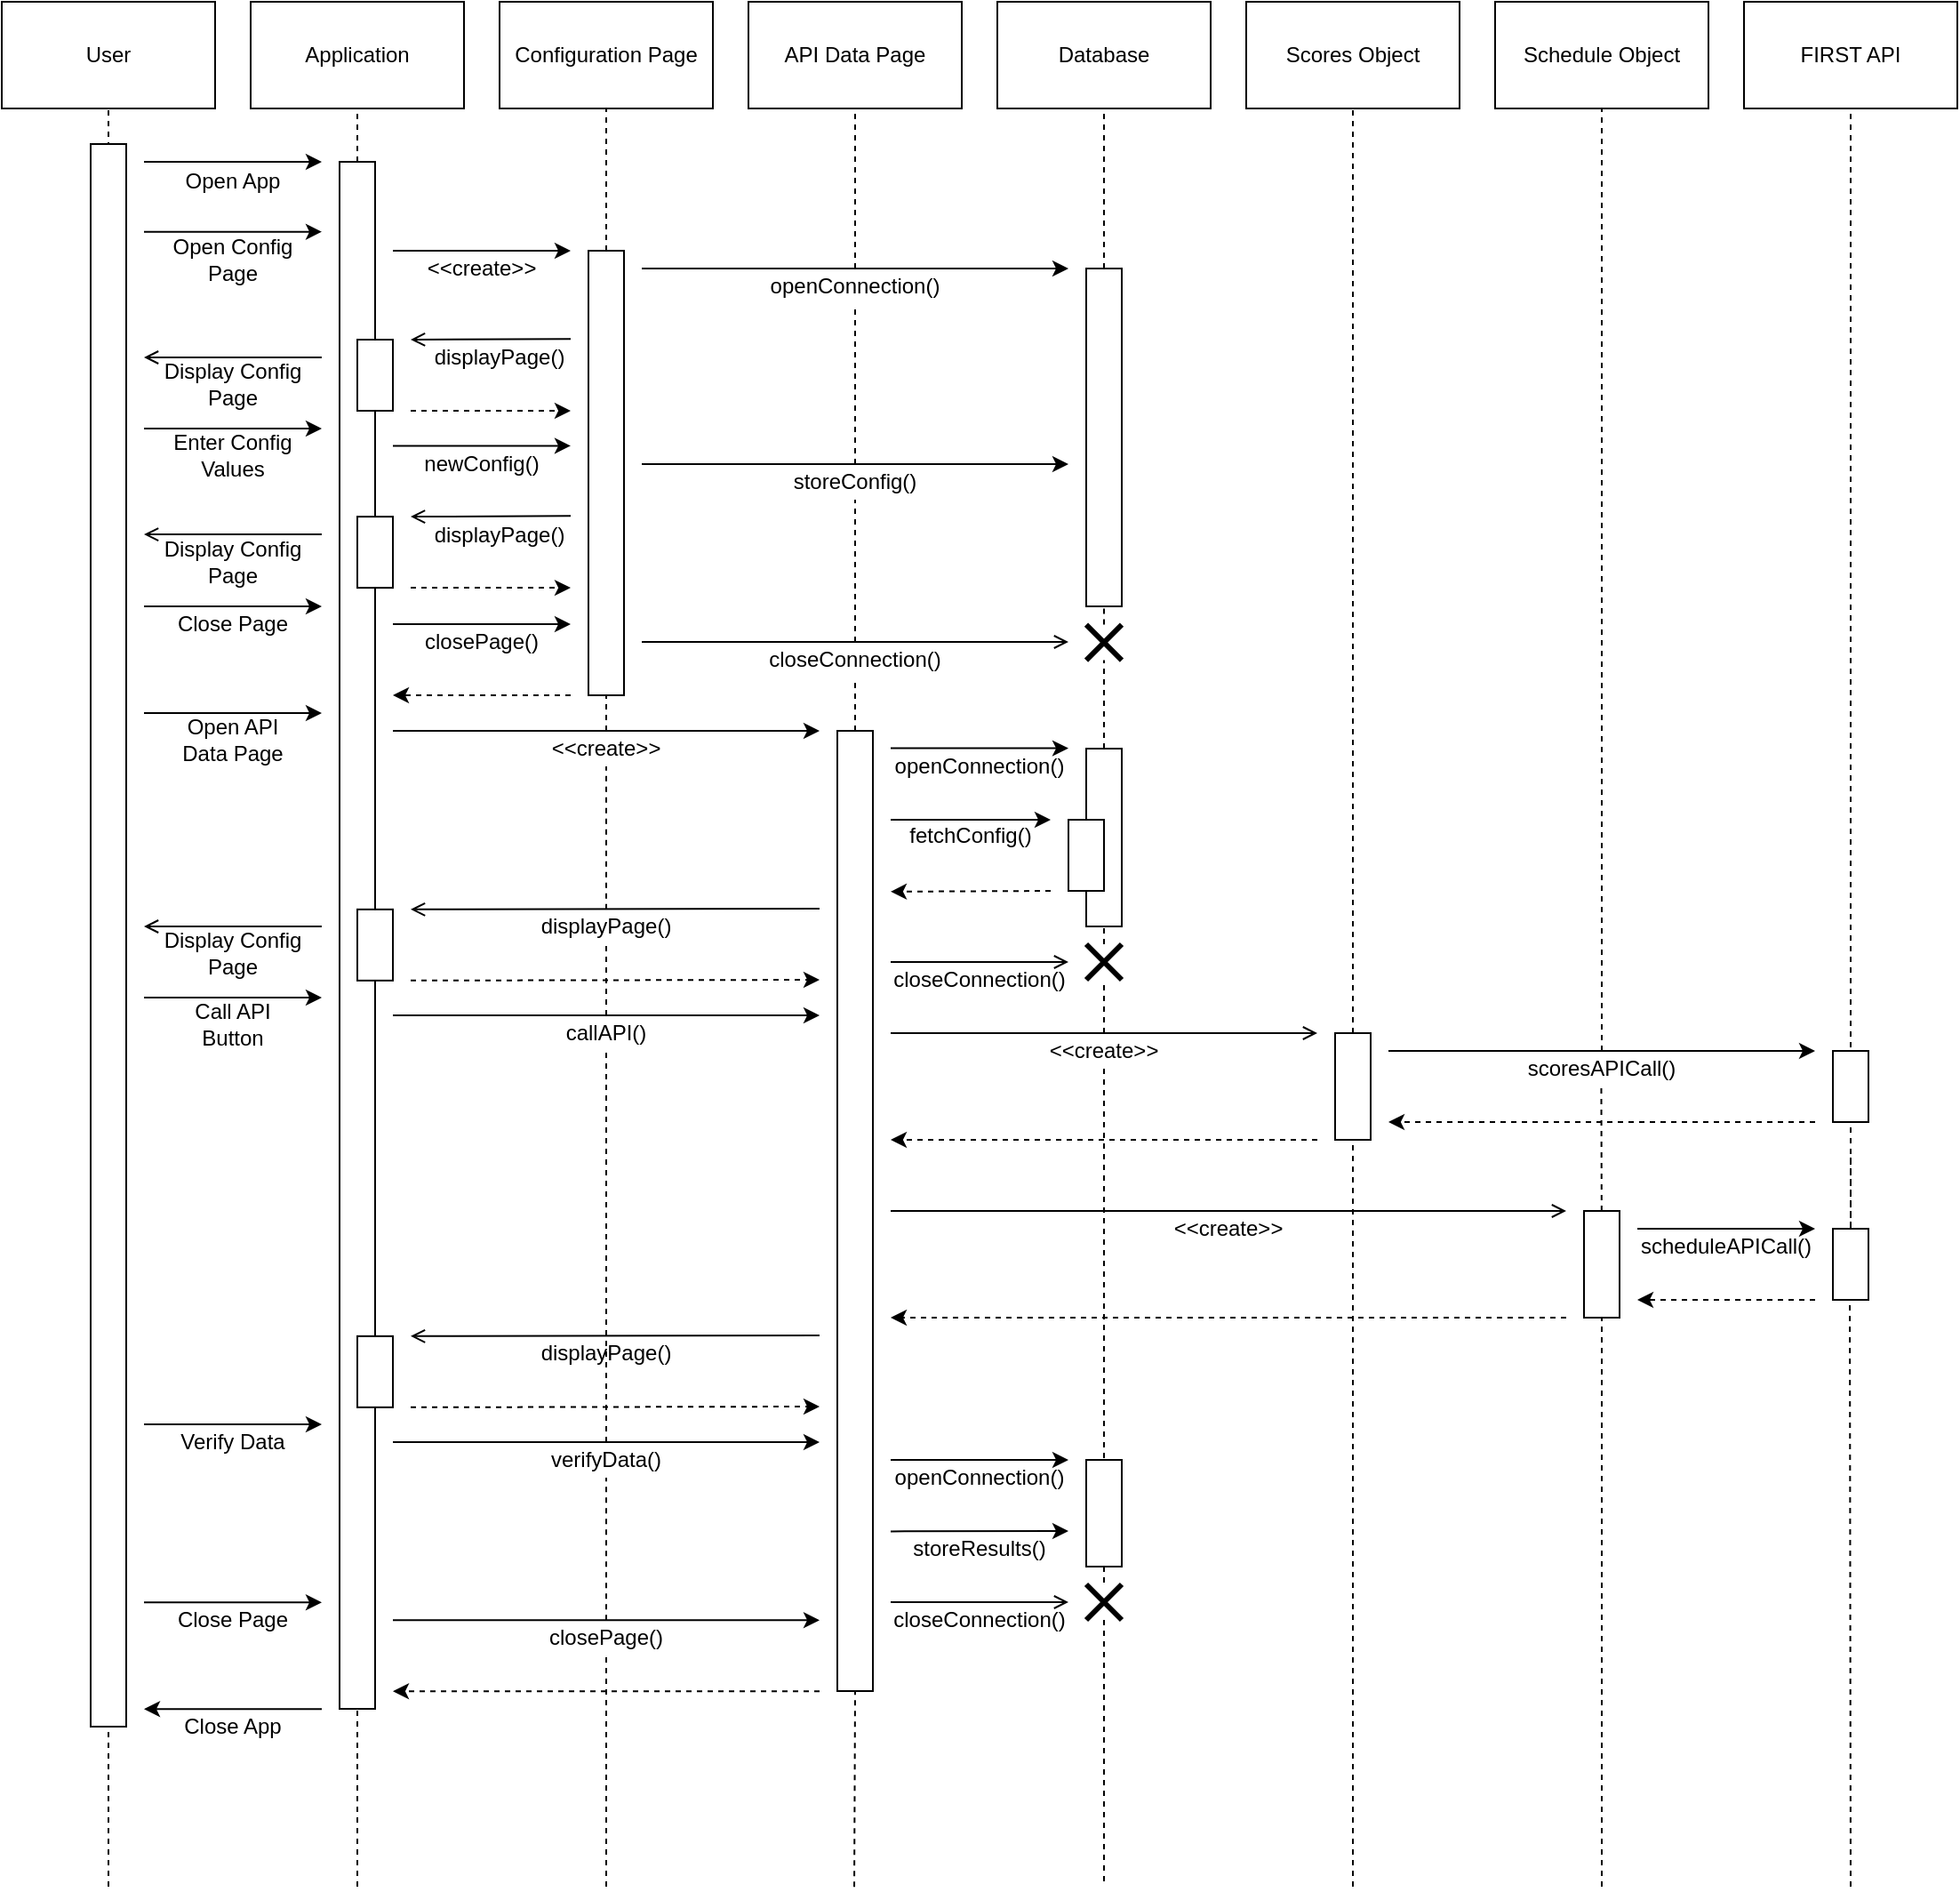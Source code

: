 <mxfile version="22.1.7" type="device">
  <diagram name="Page-1" id="7UeItsiaAT6cRmnZYnPv">
    <mxGraphModel dx="415" dy="269" grid="1" gridSize="10" guides="1" tooltips="1" connect="1" arrows="1" fold="1" page="1" pageScale="1" pageWidth="850" pageHeight="1100" math="0" shadow="0">
      <root>
        <mxCell id="0" />
        <mxCell id="1" parent="0" />
        <mxCell id="t2_HDo_gR8r6uLbIWAYg-1" value="User" style="rounded=0;whiteSpace=wrap;html=1;" parent="1" vertex="1">
          <mxGeometry x="80" y="10" width="120" height="60" as="geometry" />
        </mxCell>
        <mxCell id="t2_HDo_gR8r6uLbIWAYg-2" value="Application" style="rounded=0;whiteSpace=wrap;html=1;" parent="1" vertex="1">
          <mxGeometry x="220" y="10" width="120" height="60" as="geometry" />
        </mxCell>
        <mxCell id="t2_HDo_gR8r6uLbIWAYg-3" value="Configuration Page" style="rounded=0;whiteSpace=wrap;html=1;" parent="1" vertex="1">
          <mxGeometry x="360" y="10" width="120" height="60" as="geometry" />
        </mxCell>
        <mxCell id="t2_HDo_gR8r6uLbIWAYg-4" value="Database" style="rounded=0;whiteSpace=wrap;html=1;" parent="1" vertex="1">
          <mxGeometry x="640" y="10" width="120" height="60" as="geometry" />
        </mxCell>
        <mxCell id="t2_HDo_gR8r6uLbIWAYg-5" value="API Data Page" style="rounded=0;whiteSpace=wrap;html=1;" parent="1" vertex="1">
          <mxGeometry x="500" y="10" width="120" height="60" as="geometry" />
        </mxCell>
        <mxCell id="t2_HDo_gR8r6uLbIWAYg-7" value="" style="endArrow=none;dashed=1;html=1;rounded=0;entryX=0.5;entryY=1;entryDx=0;entryDy=0;" parent="1" target="t2_HDo_gR8r6uLbIWAYg-1" edge="1">
          <mxGeometry width="50" height="50" relative="1" as="geometry">
            <mxPoint x="140" y="1070" as="sourcePoint" />
            <mxPoint x="500" y="300" as="targetPoint" />
          </mxGeometry>
        </mxCell>
        <mxCell id="t2_HDo_gR8r6uLbIWAYg-8" value="" style="endArrow=none;dashed=1;html=1;rounded=0;entryX=0.5;entryY=1;entryDx=0;entryDy=0;" parent="1" source="t2_HDo_gR8r6uLbIWAYg-15" target="t2_HDo_gR8r6uLbIWAYg-2" edge="1">
          <mxGeometry width="50" height="50" relative="1" as="geometry">
            <mxPoint x="280" y="800" as="sourcePoint" />
            <mxPoint x="151" y="130" as="targetPoint" />
          </mxGeometry>
        </mxCell>
        <mxCell id="t2_HDo_gR8r6uLbIWAYg-9" value="" style="endArrow=none;dashed=1;html=1;rounded=0;entryX=0.5;entryY=1;entryDx=0;entryDy=0;" parent="1" source="t2_HDo_gR8r6uLbIWAYg-17" target="t2_HDo_gR8r6uLbIWAYg-3" edge="1">
          <mxGeometry width="50" height="50" relative="1" as="geometry">
            <mxPoint x="420" y="800" as="sourcePoint" />
            <mxPoint x="400" y="140" as="targetPoint" />
          </mxGeometry>
        </mxCell>
        <mxCell id="t2_HDo_gR8r6uLbIWAYg-10" value="" style="endArrow=none;dashed=1;html=1;rounded=0;entryX=0.5;entryY=1;entryDx=0;entryDy=0;" parent="1" source="t2_HDo_gR8r6uLbIWAYg-27" target="t2_HDo_gR8r6uLbIWAYg-4" edge="1">
          <mxGeometry width="50" height="50" relative="1" as="geometry">
            <mxPoint y="800" as="sourcePoint" />
            <mxPoint x="-2.5" y="150" as="targetPoint" />
          </mxGeometry>
        </mxCell>
        <mxCell id="t2_HDo_gR8r6uLbIWAYg-11" value="" style="endArrow=none;dashed=1;html=1;rounded=0;entryX=0.5;entryY=1;entryDx=0;entryDy=0;" parent="1" source="IsEehOF22z_RGlnrgcad-8" target="t2_HDo_gR8r6uLbIWAYg-5" edge="1">
          <mxGeometry width="50" height="50" relative="1" as="geometry">
            <mxPoint x="560" y="800" as="sourcePoint" />
            <mxPoint x="580" y="130" as="targetPoint" />
          </mxGeometry>
        </mxCell>
        <mxCell id="t2_HDo_gR8r6uLbIWAYg-14" value="" style="rounded=0;whiteSpace=wrap;html=1;" parent="1" vertex="1">
          <mxGeometry x="130" y="90" width="20" height="890" as="geometry" />
        </mxCell>
        <mxCell id="t2_HDo_gR8r6uLbIWAYg-16" value="" style="endArrow=none;dashed=1;html=1;rounded=0;entryX=0.5;entryY=1;entryDx=0;entryDy=0;" parent="1" target="t2_HDo_gR8r6uLbIWAYg-15" edge="1">
          <mxGeometry width="50" height="50" relative="1" as="geometry">
            <mxPoint x="280" y="1070" as="sourcePoint" />
            <mxPoint x="280" y="120" as="targetPoint" />
          </mxGeometry>
        </mxCell>
        <mxCell id="t2_HDo_gR8r6uLbIWAYg-15" value="" style="rounded=0;whiteSpace=wrap;html=1;" parent="1" vertex="1">
          <mxGeometry x="270" y="100" width="20" height="870" as="geometry" />
        </mxCell>
        <mxCell id="t2_HDo_gR8r6uLbIWAYg-18" value="" style="endArrow=none;dashed=1;html=1;rounded=0;entryX=0.5;entryY=1;entryDx=0;entryDy=0;" parent="1" source="IsEehOF22z_RGlnrgcad-14" target="t2_HDo_gR8r6uLbIWAYg-17" edge="1">
          <mxGeometry width="50" height="50" relative="1" as="geometry">
            <mxPoint x="420" y="800" as="sourcePoint" />
            <mxPoint x="420" y="120" as="targetPoint" />
          </mxGeometry>
        </mxCell>
        <mxCell id="t2_HDo_gR8r6uLbIWAYg-17" value="" style="rounded=0;whiteSpace=wrap;html=1;" parent="1" vertex="1">
          <mxGeometry x="410" y="150" width="20" height="250" as="geometry" />
        </mxCell>
        <mxCell id="t2_HDo_gR8r6uLbIWAYg-19" value="Scores Object" style="rounded=0;whiteSpace=wrap;html=1;" parent="1" vertex="1">
          <mxGeometry x="780" y="10" width="120" height="60" as="geometry" />
        </mxCell>
        <mxCell id="t2_HDo_gR8r6uLbIWAYg-23" value="" style="endArrow=classic;html=1;rounded=0;" parent="1" edge="1">
          <mxGeometry width="50" height="50" relative="1" as="geometry">
            <mxPoint x="160" y="100" as="sourcePoint" />
            <mxPoint x="260" y="100" as="targetPoint" />
          </mxGeometry>
        </mxCell>
        <mxCell id="t2_HDo_gR8r6uLbIWAYg-24" value="" style="endArrow=classic;html=1;rounded=0;" parent="1" edge="1">
          <mxGeometry width="50" height="50" relative="1" as="geometry">
            <mxPoint x="300" y="150" as="sourcePoint" />
            <mxPoint x="400" y="150" as="targetPoint" />
          </mxGeometry>
        </mxCell>
        <mxCell id="t2_HDo_gR8r6uLbIWAYg-25" value="" style="endArrow=classic;html=1;rounded=0;" parent="1" edge="1">
          <mxGeometry width="50" height="50" relative="1" as="geometry">
            <mxPoint x="440" y="160" as="sourcePoint" />
            <mxPoint x="680" y="160" as="targetPoint" />
          </mxGeometry>
        </mxCell>
        <mxCell id="t2_HDo_gR8r6uLbIWAYg-26" value="" style="endArrow=open;html=1;rounded=0;endFill=0;" parent="1" edge="1">
          <mxGeometry width="50" height="50" relative="1" as="geometry">
            <mxPoint x="440" y="370" as="sourcePoint" />
            <mxPoint x="680" y="370" as="targetPoint" />
          </mxGeometry>
        </mxCell>
        <mxCell id="t2_HDo_gR8r6uLbIWAYg-28" value="" style="endArrow=none;dashed=1;html=1;rounded=0;entryX=0.5;entryY=1;entryDx=0;entryDy=0;" parent="1" source="P0kKwZg5c5ulI8x3I3IC-27" target="t2_HDo_gR8r6uLbIWAYg-27" edge="1">
          <mxGeometry width="50" height="50" relative="1" as="geometry">
            <mxPoint x="700" y="800" as="sourcePoint" />
            <mxPoint x="700" y="120" as="targetPoint" />
          </mxGeometry>
        </mxCell>
        <mxCell id="t2_HDo_gR8r6uLbIWAYg-27" value="" style="rounded=0;whiteSpace=wrap;html=1;" parent="1" vertex="1">
          <mxGeometry x="690" y="160" width="20" height="190" as="geometry" />
        </mxCell>
        <mxCell id="t2_HDo_gR8r6uLbIWAYg-29" value="" style="endArrow=classic;html=1;rounded=0;dashed=1;" parent="1" edge="1">
          <mxGeometry width="50" height="50" relative="1" as="geometry">
            <mxPoint x="400" y="400" as="sourcePoint" />
            <mxPoint x="300" y="400" as="targetPoint" />
          </mxGeometry>
        </mxCell>
        <mxCell id="t2_HDo_gR8r6uLbIWAYg-30" value="" style="endArrow=classic;html=1;rounded=0;" parent="1" edge="1">
          <mxGeometry width="50" height="50" relative="1" as="geometry">
            <mxPoint x="300" y="420" as="sourcePoint" />
            <mxPoint x="540" y="420" as="targetPoint" />
          </mxGeometry>
        </mxCell>
        <mxCell id="t2_HDo_gR8r6uLbIWAYg-32" value="" style="endArrow=none;dashed=1;html=1;rounded=0;entryX=0.5;entryY=1;entryDx=0;entryDy=0;" parent="1" target="t2_HDo_gR8r6uLbIWAYg-31" edge="1">
          <mxGeometry width="50" height="50" relative="1" as="geometry">
            <mxPoint x="560" y="620" as="sourcePoint" />
            <mxPoint x="560" y="-60" as="targetPoint" />
          </mxGeometry>
        </mxCell>
        <mxCell id="t2_HDo_gR8r6uLbIWAYg-31" value="" style="rounded=0;whiteSpace=wrap;html=1;" parent="1" vertex="1">
          <mxGeometry x="550" y="420" width="20" height="540" as="geometry" />
        </mxCell>
        <mxCell id="t2_HDo_gR8r6uLbIWAYg-37" value="" style="endArrow=open;html=1;rounded=0;endFill=0;" parent="1" edge="1">
          <mxGeometry width="50" height="50" relative="1" as="geometry">
            <mxPoint x="580" y="590" as="sourcePoint" />
            <mxPoint x="820" y="590" as="targetPoint" />
          </mxGeometry>
        </mxCell>
        <mxCell id="t2_HDo_gR8r6uLbIWAYg-41" value="" style="endArrow=classic;html=1;rounded=0;dashed=1;" parent="1" edge="1">
          <mxGeometry width="50" height="50" relative="1" as="geometry">
            <mxPoint x="820" y="650" as="sourcePoint" />
            <mxPoint x="580" y="650" as="targetPoint" />
          </mxGeometry>
        </mxCell>
        <mxCell id="t2_HDo_gR8r6uLbIWAYg-59" value="" style="endArrow=none;dashed=1;html=1;rounded=0;entryX=0.5;entryY=1;entryDx=0;entryDy=0;" parent="1" source="t2_HDo_gR8r6uLbIWAYg-60" target="t2_HDo_gR8r6uLbIWAYg-19" edge="1">
          <mxGeometry width="50" height="50" relative="1" as="geometry">
            <mxPoint x="840" y="800" as="sourcePoint" />
            <mxPoint x="900" y="220" as="targetPoint" />
          </mxGeometry>
        </mxCell>
        <mxCell id="t2_HDo_gR8r6uLbIWAYg-63" value="FIRST API" style="rounded=0;whiteSpace=wrap;html=1;" parent="1" vertex="1">
          <mxGeometry x="1060" y="10" width="120" height="60" as="geometry" />
        </mxCell>
        <mxCell id="t2_HDo_gR8r6uLbIWAYg-64" value="" style="endArrow=none;dashed=1;html=1;rounded=0;entryX=0.5;entryY=1;entryDx=0;entryDy=0;" parent="1" source="t2_HDo_gR8r6uLbIWAYg-74" target="t2_HDo_gR8r6uLbIWAYg-63" edge="1">
          <mxGeometry width="50" height="50" relative="1" as="geometry">
            <mxPoint x="1120" y="800" as="sourcePoint" />
            <mxPoint x="1180" y="220" as="targetPoint" />
          </mxGeometry>
        </mxCell>
        <mxCell id="t2_HDo_gR8r6uLbIWAYg-65" value="Schedule Object" style="rounded=0;whiteSpace=wrap;html=1;" parent="1" vertex="1">
          <mxGeometry x="920" y="10" width="120" height="60" as="geometry" />
        </mxCell>
        <mxCell id="t2_HDo_gR8r6uLbIWAYg-66" value="" style="endArrow=none;dashed=1;html=1;rounded=0;entryX=0.5;entryY=1;entryDx=0;entryDy=0;" parent="1" source="IsEehOF22z_RGlnrgcad-42" target="t2_HDo_gR8r6uLbIWAYg-65" edge="1">
          <mxGeometry width="50" height="50" relative="1" as="geometry">
            <mxPoint x="980" y="800" as="sourcePoint" />
            <mxPoint x="1040" y="220" as="targetPoint" />
          </mxGeometry>
        </mxCell>
        <mxCell id="t2_HDo_gR8r6uLbIWAYg-67" value="" style="endArrow=none;dashed=1;html=1;rounded=0;entryX=0.5;entryY=1;entryDx=0;entryDy=0;" parent="1" target="t2_HDo_gR8r6uLbIWAYg-60" edge="1">
          <mxGeometry width="50" height="50" relative="1" as="geometry">
            <mxPoint x="840" y="1070" as="sourcePoint" />
            <mxPoint x="840" y="-20" as="targetPoint" />
          </mxGeometry>
        </mxCell>
        <mxCell id="t2_HDo_gR8r6uLbIWAYg-60" value="" style="rounded=0;whiteSpace=wrap;html=1;" parent="1" vertex="1">
          <mxGeometry x="830" y="590" width="20" height="60" as="geometry" />
        </mxCell>
        <mxCell id="t2_HDo_gR8r6uLbIWAYg-68" value="" style="rounded=0;whiteSpace=wrap;html=1;" parent="1" vertex="1">
          <mxGeometry x="1110" y="600" width="20" height="40" as="geometry" />
        </mxCell>
        <mxCell id="t2_HDo_gR8r6uLbIWAYg-69" value="" style="endArrow=classic;html=1;rounded=0;" parent="1" edge="1">
          <mxGeometry width="50" height="50" relative="1" as="geometry">
            <mxPoint x="860" y="600" as="sourcePoint" />
            <mxPoint x="1100" y="600" as="targetPoint" />
          </mxGeometry>
        </mxCell>
        <mxCell id="t2_HDo_gR8r6uLbIWAYg-70" value="" style="endArrow=classic;html=1;rounded=0;dashed=1;" parent="1" edge="1">
          <mxGeometry width="50" height="50" relative="1" as="geometry">
            <mxPoint x="1100" y="640" as="sourcePoint" />
            <mxPoint x="860" y="640" as="targetPoint" />
          </mxGeometry>
        </mxCell>
        <mxCell id="t2_HDo_gR8r6uLbIWAYg-73" value="" style="endArrow=open;html=1;rounded=0;endFill=0;" parent="1" edge="1">
          <mxGeometry width="50" height="50" relative="1" as="geometry">
            <mxPoint x="580" y="690" as="sourcePoint" />
            <mxPoint x="960" y="690" as="targetPoint" />
          </mxGeometry>
        </mxCell>
        <mxCell id="t2_HDo_gR8r6uLbIWAYg-75" value="" style="endArrow=none;dashed=1;html=1;rounded=0;entryX=0.5;entryY=1;entryDx=0;entryDy=0;" parent="1" target="t2_HDo_gR8r6uLbIWAYg-74" edge="1">
          <mxGeometry width="50" height="50" relative="1" as="geometry">
            <mxPoint x="1120" y="660" as="sourcePoint" />
            <mxPoint x="1120" y="-20" as="targetPoint" />
          </mxGeometry>
        </mxCell>
        <mxCell id="t2_HDo_gR8r6uLbIWAYg-74" value="" style="rounded=0;whiteSpace=wrap;html=1;" parent="1" vertex="1">
          <mxGeometry x="1110" y="700" width="20" height="40" as="geometry" />
        </mxCell>
        <mxCell id="t2_HDo_gR8r6uLbIWAYg-76" value="" style="endArrow=classic;html=1;rounded=0;dashed=1;" parent="1" edge="1">
          <mxGeometry width="50" height="50" relative="1" as="geometry">
            <mxPoint x="960" y="750" as="sourcePoint" />
            <mxPoint x="580" y="750" as="targetPoint" />
          </mxGeometry>
        </mxCell>
        <mxCell id="t2_HDo_gR8r6uLbIWAYg-77" value="" style="endArrow=classic;html=1;rounded=0;" parent="1" edge="1">
          <mxGeometry width="50" height="50" relative="1" as="geometry">
            <mxPoint x="1000" y="700" as="sourcePoint" />
            <mxPoint x="1100" y="700" as="targetPoint" />
          </mxGeometry>
        </mxCell>
        <mxCell id="t2_HDo_gR8r6uLbIWAYg-78" value="" style="endArrow=classic;html=1;rounded=0;dashed=1;" parent="1" edge="1">
          <mxGeometry width="50" height="50" relative="1" as="geometry">
            <mxPoint x="1100" y="740" as="sourcePoint" />
            <mxPoint x="1000" y="740" as="targetPoint" />
          </mxGeometry>
        </mxCell>
        <mxCell id="t2_HDo_gR8r6uLbIWAYg-80" value="" style="endArrow=none;dashed=1;html=1;rounded=0;exitX=0.5;exitY=1;exitDx=0;exitDy=0;" parent="1" edge="1" source="P0kKwZg5c5ulI8x3I3IC-61">
          <mxGeometry width="50" height="50" relative="1" as="geometry">
            <mxPoint x="700" y="740" as="sourcePoint" />
            <mxPoint x="700" y="1070" as="targetPoint" />
          </mxGeometry>
        </mxCell>
        <mxCell id="t2_HDo_gR8r6uLbIWAYg-82" value="" style="endArrow=open;html=1;rounded=0;endFill=0;" parent="1" edge="1">
          <mxGeometry width="50" height="50" relative="1" as="geometry">
            <mxPoint x="580" y="550" as="sourcePoint" />
            <mxPoint x="680" y="550" as="targetPoint" />
          </mxGeometry>
        </mxCell>
        <mxCell id="t2_HDo_gR8r6uLbIWAYg-85" value="" style="endArrow=none;dashed=1;html=1;rounded=0;entryX=0.5;entryY=1;entryDx=0;entryDy=0;" parent="1" source="P0kKwZg5c5ulI8x3I3IC-43" target="t2_HDo_gR8r6uLbIWAYg-84" edge="1">
          <mxGeometry width="50" height="50" relative="1" as="geometry">
            <mxPoint x="700" y="660" as="sourcePoint" />
            <mxPoint x="700" y="330" as="targetPoint" />
          </mxGeometry>
        </mxCell>
        <mxCell id="t2_HDo_gR8r6uLbIWAYg-84" value="" style="rounded=0;whiteSpace=wrap;html=1;" parent="1" vertex="1">
          <mxGeometry x="690" y="430" width="20" height="100" as="geometry" />
        </mxCell>
        <mxCell id="t2_HDo_gR8r6uLbIWAYg-86" value="" style="endArrow=classic;html=1;rounded=0;" parent="1" edge="1">
          <mxGeometry width="50" height="50" relative="1" as="geometry">
            <mxPoint x="580" y="429.81" as="sourcePoint" />
            <mxPoint x="680" y="429.81" as="targetPoint" />
          </mxGeometry>
        </mxCell>
        <mxCell id="t2_HDo_gR8r6uLbIWAYg-89" value="" style="endArrow=classic;html=1;rounded=0;" parent="1" edge="1">
          <mxGeometry width="50" height="50" relative="1" as="geometry">
            <mxPoint x="260" y="970.12" as="sourcePoint" />
            <mxPoint x="160" y="970.12" as="targetPoint" />
          </mxGeometry>
        </mxCell>
        <mxCell id="IsEehOF22z_RGlnrgcad-2" value="Open App" style="text;html=1;strokeColor=none;fillColor=none;align=center;verticalAlign=middle;whiteSpace=wrap;rounded=0;" parent="1" vertex="1">
          <mxGeometry x="180" y="100.65" width="60" height="20" as="geometry" />
        </mxCell>
        <mxCell id="IsEehOF22z_RGlnrgcad-3" value="&amp;lt;&amp;lt;create&amp;gt;&amp;gt;" style="text;html=1;strokeColor=none;fillColor=none;align=center;verticalAlign=middle;whiteSpace=wrap;rounded=0;" parent="1" vertex="1">
          <mxGeometry x="320" y="150" width="60" height="20" as="geometry" />
        </mxCell>
        <mxCell id="IsEehOF22z_RGlnrgcad-9" value="" style="endArrow=none;dashed=1;html=1;rounded=0;entryX=0.5;entryY=1;entryDx=0;entryDy=0;" parent="1" source="IsEehOF22z_RGlnrgcad-23" target="IsEehOF22z_RGlnrgcad-8" edge="1">
          <mxGeometry width="50" height="50" relative="1" as="geometry">
            <mxPoint x="560" y="250" as="sourcePoint" />
            <mxPoint x="560" y="200" as="targetPoint" />
          </mxGeometry>
        </mxCell>
        <mxCell id="IsEehOF22z_RGlnrgcad-8" value="openConnection()" style="text;html=1;strokeColor=none;fillColor=none;align=center;verticalAlign=middle;whiteSpace=wrap;rounded=0;" parent="1" vertex="1">
          <mxGeometry x="510" y="160" width="100" height="20" as="geometry" />
        </mxCell>
        <mxCell id="IsEehOF22z_RGlnrgcad-15" value="" style="endArrow=none;dashed=1;html=1;rounded=0;entryX=0.5;entryY=1;entryDx=0;entryDy=0;" parent="1" source="P0kKwZg5c5ulI8x3I3IC-37" target="IsEehOF22z_RGlnrgcad-14" edge="1">
          <mxGeometry width="50" height="50" relative="1" as="geometry">
            <mxPoint x="420" y="930" as="sourcePoint" />
            <mxPoint x="420" y="340" as="targetPoint" />
          </mxGeometry>
        </mxCell>
        <mxCell id="IsEehOF22z_RGlnrgcad-14" value="&amp;lt;&amp;lt;create&amp;gt;&amp;gt;" style="text;html=1;strokeColor=none;fillColor=none;align=center;verticalAlign=middle;whiteSpace=wrap;rounded=0;" parent="1" vertex="1">
          <mxGeometry x="390" y="420" width="60" height="20" as="geometry" />
        </mxCell>
        <mxCell id="IsEehOF22z_RGlnrgcad-16" value="openConnection()" style="text;html=1;strokeColor=none;fillColor=none;align=center;verticalAlign=middle;whiteSpace=wrap;rounded=0;" parent="1" vertex="1">
          <mxGeometry x="580" y="430" width="100" height="20" as="geometry" />
        </mxCell>
        <mxCell id="IsEehOF22z_RGlnrgcad-21" value="" style="endArrow=none;dashed=1;html=1;rounded=0;entryX=0.5;entryY=1;entryDx=0;entryDy=0;" parent="1" source="t2_HDo_gR8r6uLbIWAYg-31" target="IsEehOF22z_RGlnrgcad-10" edge="1">
          <mxGeometry width="50" height="50" relative="1" as="geometry">
            <mxPoint x="560" y="300" as="sourcePoint" />
            <mxPoint x="560" y="180" as="targetPoint" />
          </mxGeometry>
        </mxCell>
        <mxCell id="IsEehOF22z_RGlnrgcad-10" value="closeConnection()" style="text;html=1;strokeColor=none;fillColor=none;align=center;verticalAlign=middle;whiteSpace=wrap;rounded=0;" parent="1" vertex="1">
          <mxGeometry x="510" y="370" width="100" height="20" as="geometry" />
        </mxCell>
        <mxCell id="IsEehOF22z_RGlnrgcad-22" value="" style="endArrow=classic;html=1;rounded=0;" parent="1" edge="1">
          <mxGeometry width="50" height="50" relative="1" as="geometry">
            <mxPoint x="440" y="270" as="sourcePoint" />
            <mxPoint x="680" y="270" as="targetPoint" />
          </mxGeometry>
        </mxCell>
        <mxCell id="IsEehOF22z_RGlnrgcad-24" value="" style="endArrow=none;dashed=1;html=1;rounded=0;entryX=0.5;entryY=1;entryDx=0;entryDy=0;" parent="1" source="IsEehOF22z_RGlnrgcad-10" target="IsEehOF22z_RGlnrgcad-23" edge="1">
          <mxGeometry width="50" height="50" relative="1" as="geometry">
            <mxPoint x="560" y="240" as="sourcePoint" />
            <mxPoint x="560" y="180" as="targetPoint" />
          </mxGeometry>
        </mxCell>
        <mxCell id="IsEehOF22z_RGlnrgcad-23" value="storeConfig()" style="text;html=1;strokeColor=none;fillColor=none;align=center;verticalAlign=middle;whiteSpace=wrap;rounded=0;" parent="1" vertex="1">
          <mxGeometry x="510" y="270" width="100" height="20" as="geometry" />
        </mxCell>
        <mxCell id="IsEehOF22z_RGlnrgcad-25" value="" style="endArrow=classic;html=1;rounded=0;" parent="1" edge="1">
          <mxGeometry width="50" height="50" relative="1" as="geometry">
            <mxPoint x="580" y="470" as="sourcePoint" />
            <mxPoint x="670" y="470" as="targetPoint" />
          </mxGeometry>
        </mxCell>
        <mxCell id="IsEehOF22z_RGlnrgcad-26" value="fetchConfig()" style="text;html=1;strokeColor=none;fillColor=none;align=center;verticalAlign=middle;whiteSpace=wrap;rounded=0;" parent="1" vertex="1">
          <mxGeometry x="580" y="469.05" width="90" height="20" as="geometry" />
        </mxCell>
        <mxCell id="IsEehOF22z_RGlnrgcad-28" value="" style="endArrow=open;html=1;rounded=0;endFill=0;" parent="1" edge="1">
          <mxGeometry width="50" height="50" relative="1" as="geometry">
            <mxPoint x="580" y="910" as="sourcePoint" />
            <mxPoint x="680" y="910" as="targetPoint" />
          </mxGeometry>
        </mxCell>
        <mxCell id="IsEehOF22z_RGlnrgcad-29" value="" style="endArrow=classic;html=1;rounded=0;" parent="1" edge="1">
          <mxGeometry width="50" height="50" relative="1" as="geometry">
            <mxPoint x="580" y="830" as="sourcePoint" />
            <mxPoint x="680" y="830" as="targetPoint" />
          </mxGeometry>
        </mxCell>
        <mxCell id="IsEehOF22z_RGlnrgcad-30" value="openConnection()" style="text;html=1;strokeColor=none;fillColor=none;align=center;verticalAlign=middle;whiteSpace=wrap;rounded=0;" parent="1" vertex="1">
          <mxGeometry x="580" y="830.19" width="100" height="20" as="geometry" />
        </mxCell>
        <mxCell id="IsEehOF22z_RGlnrgcad-31" value="closeConnection()" style="text;html=1;strokeColor=none;fillColor=none;align=center;verticalAlign=middle;whiteSpace=wrap;rounded=0;" parent="1" vertex="1">
          <mxGeometry x="580" y="910.12" width="100" height="20" as="geometry" />
        </mxCell>
        <mxCell id="IsEehOF22z_RGlnrgcad-32" value="" style="endArrow=classic;html=1;rounded=0;entryX=1;entryY=0;entryDx=0;entryDy=0;" parent="1" edge="1" target="IsEehOF22z_RGlnrgcad-33">
          <mxGeometry width="50" height="50" relative="1" as="geometry">
            <mxPoint x="580" y="870.19" as="sourcePoint" />
            <mxPoint x="670" y="870" as="targetPoint" />
          </mxGeometry>
        </mxCell>
        <mxCell id="IsEehOF22z_RGlnrgcad-33" value="storeResults()" style="text;html=1;strokeColor=none;fillColor=none;align=center;verticalAlign=middle;whiteSpace=wrap;rounded=0;" parent="1" vertex="1">
          <mxGeometry x="580" y="870" width="100" height="20" as="geometry" />
        </mxCell>
        <mxCell id="IsEehOF22z_RGlnrgcad-34" value="&amp;lt;&amp;lt;create&amp;gt;&amp;gt;" style="text;html=1;strokeColor=none;fillColor=none;align=center;verticalAlign=middle;whiteSpace=wrap;rounded=0;" parent="1" vertex="1">
          <mxGeometry x="670" y="590" width="60" height="20" as="geometry" />
        </mxCell>
        <mxCell id="IsEehOF22z_RGlnrgcad-38" value="&amp;lt;&amp;lt;create&amp;gt;&amp;gt;" style="text;html=1;strokeColor=none;fillColor=none;align=center;verticalAlign=middle;whiteSpace=wrap;rounded=0;" parent="1" vertex="1">
          <mxGeometry x="740" y="690" width="60" height="20" as="geometry" />
        </mxCell>
        <mxCell id="IsEehOF22z_RGlnrgcad-45" value="Close App" style="text;html=1;strokeColor=none;fillColor=none;align=center;verticalAlign=middle;whiteSpace=wrap;rounded=0;" parent="1" vertex="1">
          <mxGeometry x="160" y="970.12" width="100" height="20" as="geometry" />
        </mxCell>
        <mxCell id="IsEehOF22z_RGlnrgcad-46" value="" style="endArrow=none;dashed=1;html=1;rounded=0;entryX=0.5;entryY=1;entryDx=0;entryDy=0;" parent="1" source="t2_HDo_gR8r6uLbIWAYg-71" edge="1">
          <mxGeometry width="50" height="50" relative="1" as="geometry">
            <mxPoint x="979.73" y="890" as="sourcePoint" />
            <mxPoint x="979.73" y="620" as="targetPoint" />
          </mxGeometry>
        </mxCell>
        <mxCell id="IsEehOF22z_RGlnrgcad-42" value="scoresAPICall()" style="text;html=1;strokeColor=none;fillColor=none;align=center;verticalAlign=middle;whiteSpace=wrap;rounded=0;" parent="1" vertex="1">
          <mxGeometry x="950" y="600" width="60" height="20" as="geometry" />
        </mxCell>
        <mxCell id="IsEehOF22z_RGlnrgcad-49" value="scheduleAPICall()" style="text;html=1;strokeColor=none;fillColor=none;align=center;verticalAlign=middle;whiteSpace=wrap;rounded=0;" parent="1" vertex="1">
          <mxGeometry x="1020" y="700" width="60" height="20" as="geometry" />
        </mxCell>
        <mxCell id="P0kKwZg5c5ulI8x3I3IC-1" value="" style="endArrow=classic;html=1;rounded=0;" edge="1" parent="1">
          <mxGeometry width="50" height="50" relative="1" as="geometry">
            <mxPoint x="160" y="410" as="sourcePoint" />
            <mxPoint x="260" y="410" as="targetPoint" />
          </mxGeometry>
        </mxCell>
        <mxCell id="P0kKwZg5c5ulI8x3I3IC-2" value="Open API Data Page" style="text;html=1;strokeColor=none;fillColor=none;align=center;verticalAlign=middle;whiteSpace=wrap;rounded=0;" vertex="1" parent="1">
          <mxGeometry x="170" y="410" width="80" height="30" as="geometry" />
        </mxCell>
        <mxCell id="P0kKwZg5c5ulI8x3I3IC-3" value="" style="endArrow=classic;html=1;rounded=0;" edge="1" parent="1">
          <mxGeometry width="50" height="50" relative="1" as="geometry">
            <mxPoint x="160" y="139.35" as="sourcePoint" />
            <mxPoint x="260" y="139.35" as="targetPoint" />
          </mxGeometry>
        </mxCell>
        <mxCell id="P0kKwZg5c5ulI8x3I3IC-4" value="Open Config Page" style="text;html=1;strokeColor=none;fillColor=none;align=center;verticalAlign=middle;whiteSpace=wrap;rounded=0;" vertex="1" parent="1">
          <mxGeometry x="170" y="140" width="80" height="30" as="geometry" />
        </mxCell>
        <mxCell id="P0kKwZg5c5ulI8x3I3IC-5" value="" style="endArrow=classic;html=1;rounded=0;" edge="1" parent="1">
          <mxGeometry width="50" height="50" relative="1" as="geometry">
            <mxPoint x="160" y="570" as="sourcePoint" />
            <mxPoint x="260" y="570" as="targetPoint" />
          </mxGeometry>
        </mxCell>
        <mxCell id="P0kKwZg5c5ulI8x3I3IC-6" value="Call API Button" style="text;html=1;strokeColor=none;fillColor=none;align=center;verticalAlign=middle;whiteSpace=wrap;rounded=0;" vertex="1" parent="1">
          <mxGeometry x="180" y="570" width="60" height="30" as="geometry" />
        </mxCell>
        <mxCell id="P0kKwZg5c5ulI8x3I3IC-7" value="" style="endArrow=classic;html=1;rounded=0;" edge="1" parent="1">
          <mxGeometry width="50" height="50" relative="1" as="geometry">
            <mxPoint x="300" y="580" as="sourcePoint" />
            <mxPoint x="540" y="580" as="targetPoint" />
          </mxGeometry>
        </mxCell>
        <mxCell id="P0kKwZg5c5ulI8x3I3IC-8" value="callAPI()" style="text;html=1;strokeColor=none;fillColor=none;align=center;verticalAlign=middle;whiteSpace=wrap;rounded=0;" vertex="1" parent="1">
          <mxGeometry x="390" y="580" width="60" height="20" as="geometry" />
        </mxCell>
        <mxCell id="P0kKwZg5c5ulI8x3I3IC-13" value="" style="endArrow=open;html=1;rounded=0;endFill=0;" edge="1" parent="1">
          <mxGeometry width="50" height="50" relative="1" as="geometry">
            <mxPoint x="400" y="199.57" as="sourcePoint" />
            <mxPoint x="310" y="200" as="targetPoint" />
          </mxGeometry>
        </mxCell>
        <mxCell id="P0kKwZg5c5ulI8x3I3IC-14" value="" style="rounded=0;whiteSpace=wrap;html=1;" vertex="1" parent="1">
          <mxGeometry x="280" y="200" width="20" height="40" as="geometry" />
        </mxCell>
        <mxCell id="P0kKwZg5c5ulI8x3I3IC-15" value="displayPage()" style="text;html=1;strokeColor=none;fillColor=none;align=center;verticalAlign=middle;whiteSpace=wrap;rounded=0;" vertex="1" parent="1">
          <mxGeometry x="330" y="200" width="60" height="20" as="geometry" />
        </mxCell>
        <mxCell id="P0kKwZg5c5ulI8x3I3IC-16" value="" style="endArrow=classic;html=1;rounded=0;dashed=1;" edge="1" parent="1">
          <mxGeometry width="50" height="50" relative="1" as="geometry">
            <mxPoint x="310" y="240" as="sourcePoint" />
            <mxPoint x="400" y="240" as="targetPoint" />
          </mxGeometry>
        </mxCell>
        <mxCell id="P0kKwZg5c5ulI8x3I3IC-17" value="" style="endArrow=open;html=1;rounded=0;endFill=0;" edge="1" parent="1">
          <mxGeometry width="50" height="50" relative="1" as="geometry">
            <mxPoint x="260" y="210" as="sourcePoint" />
            <mxPoint x="160" y="210" as="targetPoint" />
          </mxGeometry>
        </mxCell>
        <mxCell id="P0kKwZg5c5ulI8x3I3IC-18" value="Display Config Page" style="text;html=1;strokeColor=none;fillColor=none;align=center;verticalAlign=middle;whiteSpace=wrap;rounded=0;" vertex="1" parent="1">
          <mxGeometry x="170" y="210" width="80" height="30" as="geometry" />
        </mxCell>
        <mxCell id="P0kKwZg5c5ulI8x3I3IC-20" value="" style="endArrow=classic;html=1;rounded=0;" edge="1" parent="1">
          <mxGeometry width="50" height="50" relative="1" as="geometry">
            <mxPoint x="160" y="250" as="sourcePoint" />
            <mxPoint x="260" y="250" as="targetPoint" />
          </mxGeometry>
        </mxCell>
        <mxCell id="P0kKwZg5c5ulI8x3I3IC-21" value="" style="endArrow=classic;html=1;rounded=0;" edge="1" parent="1">
          <mxGeometry width="50" height="50" relative="1" as="geometry">
            <mxPoint x="300" y="259.71" as="sourcePoint" />
            <mxPoint x="400" y="259.71" as="targetPoint" />
          </mxGeometry>
        </mxCell>
        <mxCell id="P0kKwZg5c5ulI8x3I3IC-22" value="newConfig()" style="text;html=1;strokeColor=none;fillColor=none;align=center;verticalAlign=middle;whiteSpace=wrap;rounded=0;" vertex="1" parent="1">
          <mxGeometry x="320" y="260" width="60" height="20" as="geometry" />
        </mxCell>
        <mxCell id="P0kKwZg5c5ulI8x3I3IC-23" value="" style="endArrow=open;html=1;rounded=0;endFill=0;" edge="1" parent="1">
          <mxGeometry width="50" height="50" relative="1" as="geometry">
            <mxPoint x="400" y="299.13" as="sourcePoint" />
            <mxPoint x="310" y="299.56" as="targetPoint" />
          </mxGeometry>
        </mxCell>
        <mxCell id="P0kKwZg5c5ulI8x3I3IC-24" value="" style="rounded=0;whiteSpace=wrap;html=1;" vertex="1" parent="1">
          <mxGeometry x="280" y="299.56" width="20" height="40" as="geometry" />
        </mxCell>
        <mxCell id="P0kKwZg5c5ulI8x3I3IC-25" value="displayPage()" style="text;html=1;strokeColor=none;fillColor=none;align=center;verticalAlign=middle;whiteSpace=wrap;rounded=0;" vertex="1" parent="1">
          <mxGeometry x="330" y="299.56" width="60" height="20" as="geometry" />
        </mxCell>
        <mxCell id="P0kKwZg5c5ulI8x3I3IC-26" value="" style="endArrow=classic;html=1;rounded=0;dashed=1;" edge="1" parent="1">
          <mxGeometry width="50" height="50" relative="1" as="geometry">
            <mxPoint x="310" y="339.56" as="sourcePoint" />
            <mxPoint x="400" y="339.56" as="targetPoint" />
          </mxGeometry>
        </mxCell>
        <mxCell id="P0kKwZg5c5ulI8x3I3IC-28" value="" style="endArrow=none;dashed=1;html=1;rounded=0;entryX=0.5;entryY=1;entryDx=0;entryDy=0;" edge="1" parent="1" source="t2_HDo_gR8r6uLbIWAYg-84" target="P0kKwZg5c5ulI8x3I3IC-27">
          <mxGeometry width="50" height="50" relative="1" as="geometry">
            <mxPoint x="700" y="610" as="sourcePoint" />
            <mxPoint x="700" y="330" as="targetPoint" />
          </mxGeometry>
        </mxCell>
        <mxCell id="P0kKwZg5c5ulI8x3I3IC-27" value="" style="shape=umlDestroy;whiteSpace=wrap;html=1;strokeWidth=3;targetShapes=umlLifeline;" vertex="1" parent="1">
          <mxGeometry x="690" y="360.29" width="20" height="20" as="geometry" />
        </mxCell>
        <mxCell id="P0kKwZg5c5ulI8x3I3IC-29" value="Close Page" style="text;html=1;strokeColor=none;fillColor=none;align=center;verticalAlign=middle;whiteSpace=wrap;rounded=0;" vertex="1" parent="1">
          <mxGeometry x="170" y="350" width="80" height="20" as="geometry" />
        </mxCell>
        <mxCell id="P0kKwZg5c5ulI8x3I3IC-30" value="" style="endArrow=classic;html=1;rounded=0;" edge="1" parent="1">
          <mxGeometry width="50" height="50" relative="1" as="geometry">
            <mxPoint x="160" y="350" as="sourcePoint" />
            <mxPoint x="260" y="350" as="targetPoint" />
          </mxGeometry>
        </mxCell>
        <mxCell id="P0kKwZg5c5ulI8x3I3IC-31" value="" style="endArrow=classic;html=1;rounded=0;" edge="1" parent="1">
          <mxGeometry width="50" height="50" relative="1" as="geometry">
            <mxPoint x="300" y="360" as="sourcePoint" />
            <mxPoint x="400" y="360" as="targetPoint" />
          </mxGeometry>
        </mxCell>
        <mxCell id="P0kKwZg5c5ulI8x3I3IC-32" value="closePage()" style="text;html=1;strokeColor=none;fillColor=none;align=center;verticalAlign=middle;whiteSpace=wrap;rounded=0;" vertex="1" parent="1">
          <mxGeometry x="320" y="360.29" width="60" height="20" as="geometry" />
        </mxCell>
        <mxCell id="P0kKwZg5c5ulI8x3I3IC-33" value="" style="endArrow=open;html=1;rounded=0;endFill=0;" edge="1" parent="1">
          <mxGeometry width="50" height="50" relative="1" as="geometry">
            <mxPoint x="260" y="309.56" as="sourcePoint" />
            <mxPoint x="160" y="309.56" as="targetPoint" />
          </mxGeometry>
        </mxCell>
        <mxCell id="P0kKwZg5c5ulI8x3I3IC-34" value="Display Config Page" style="text;html=1;strokeColor=none;fillColor=none;align=center;verticalAlign=middle;whiteSpace=wrap;rounded=0;" vertex="1" parent="1">
          <mxGeometry x="170" y="309.56" width="80" height="30" as="geometry" />
        </mxCell>
        <mxCell id="P0kKwZg5c5ulI8x3I3IC-35" value="" style="endArrow=open;html=1;rounded=0;endFill=0;" edge="1" parent="1">
          <mxGeometry width="50" height="50" relative="1" as="geometry">
            <mxPoint x="540" y="520" as="sourcePoint" />
            <mxPoint x="310" y="520.43" as="targetPoint" />
          </mxGeometry>
        </mxCell>
        <mxCell id="P0kKwZg5c5ulI8x3I3IC-36" value="" style="rounded=0;whiteSpace=wrap;html=1;" vertex="1" parent="1">
          <mxGeometry x="280" y="520.43" width="20" height="40" as="geometry" />
        </mxCell>
        <mxCell id="P0kKwZg5c5ulI8x3I3IC-38" value="" style="endArrow=classic;html=1;rounded=0;dashed=1;" edge="1" parent="1">
          <mxGeometry width="50" height="50" relative="1" as="geometry">
            <mxPoint x="310" y="560.43" as="sourcePoint" />
            <mxPoint x="540" y="560" as="targetPoint" />
          </mxGeometry>
        </mxCell>
        <mxCell id="P0kKwZg5c5ulI8x3I3IC-39" value="" style="rounded=0;whiteSpace=wrap;html=1;" vertex="1" parent="1">
          <mxGeometry x="680" y="470" width="20" height="40" as="geometry" />
        </mxCell>
        <mxCell id="P0kKwZg5c5ulI8x3I3IC-40" value="" style="endArrow=classic;html=1;rounded=0;dashed=1;" edge="1" parent="1">
          <mxGeometry width="50" height="50" relative="1" as="geometry">
            <mxPoint x="670" y="510" as="sourcePoint" />
            <mxPoint x="580" y="510.43" as="targetPoint" />
          </mxGeometry>
        </mxCell>
        <mxCell id="P0kKwZg5c5ulI8x3I3IC-42" value="" style="endArrow=none;dashed=1;html=1;rounded=0;entryX=0.5;entryY=1;entryDx=0;entryDy=0;" edge="1" parent="1" source="P0kKwZg5c5ulI8x3I3IC-8" target="P0kKwZg5c5ulI8x3I3IC-37">
          <mxGeometry width="50" height="50" relative="1" as="geometry">
            <mxPoint x="420" y="610" as="sourcePoint" />
            <mxPoint x="420" y="440" as="targetPoint" />
          </mxGeometry>
        </mxCell>
        <mxCell id="P0kKwZg5c5ulI8x3I3IC-37" value="displayPage()" style="text;html=1;strokeColor=none;fillColor=none;align=center;verticalAlign=middle;whiteSpace=wrap;rounded=0;" vertex="1" parent="1">
          <mxGeometry x="390" y="520.43" width="60" height="20" as="geometry" />
        </mxCell>
        <mxCell id="P0kKwZg5c5ulI8x3I3IC-44" value="" style="endArrow=none;dashed=1;html=1;rounded=0;entryX=0.5;entryY=1;entryDx=0;entryDy=0;" edge="1" parent="1" source="IsEehOF22z_RGlnrgcad-34" target="P0kKwZg5c5ulI8x3I3IC-43">
          <mxGeometry width="50" height="50" relative="1" as="geometry">
            <mxPoint x="700" y="670" as="sourcePoint" />
            <mxPoint x="700" y="530" as="targetPoint" />
          </mxGeometry>
        </mxCell>
        <mxCell id="P0kKwZg5c5ulI8x3I3IC-43" value="" style="shape=umlDestroy;whiteSpace=wrap;html=1;strokeWidth=3;targetShapes=umlLifeline;" vertex="1" parent="1">
          <mxGeometry x="690" y="540" width="20" height="20" as="geometry" />
        </mxCell>
        <mxCell id="P0kKwZg5c5ulI8x3I3IC-45" value="" style="endArrow=none;dashed=1;html=1;rounded=0;entryX=0.5;entryY=1;entryDx=0;entryDy=0;" edge="1" parent="1" source="P0kKwZg5c5ulI8x3I3IC-49" target="P0kKwZg5c5ulI8x3I3IC-8">
          <mxGeometry width="50" height="50" relative="1" as="geometry">
            <mxPoint x="420" y="920" as="sourcePoint" />
            <mxPoint x="420" y="610" as="targetPoint" />
          </mxGeometry>
        </mxCell>
        <mxCell id="P0kKwZg5c5ulI8x3I3IC-46" value="" style="endArrow=classic;html=1;rounded=0;" edge="1" parent="1">
          <mxGeometry width="50" height="50" relative="1" as="geometry">
            <mxPoint x="160" y="810" as="sourcePoint" />
            <mxPoint x="260" y="810" as="targetPoint" />
          </mxGeometry>
        </mxCell>
        <mxCell id="P0kKwZg5c5ulI8x3I3IC-47" value="Verify Data" style="text;html=1;strokeColor=none;fillColor=none;align=center;verticalAlign=middle;whiteSpace=wrap;rounded=0;" vertex="1" parent="1">
          <mxGeometry x="170" y="810" width="80" height="20" as="geometry" />
        </mxCell>
        <mxCell id="P0kKwZg5c5ulI8x3I3IC-48" value="" style="endArrow=classic;html=1;rounded=0;" edge="1" parent="1">
          <mxGeometry width="50" height="50" relative="1" as="geometry">
            <mxPoint x="300" y="820" as="sourcePoint" />
            <mxPoint x="540" y="820" as="targetPoint" />
          </mxGeometry>
        </mxCell>
        <mxCell id="P0kKwZg5c5ulI8x3I3IC-50" value="" style="endArrow=open;html=1;rounded=0;endFill=0;" edge="1" parent="1">
          <mxGeometry width="50" height="50" relative="1" as="geometry">
            <mxPoint x="540" y="760" as="sourcePoint" />
            <mxPoint x="310" y="760.43" as="targetPoint" />
          </mxGeometry>
        </mxCell>
        <mxCell id="P0kKwZg5c5ulI8x3I3IC-51" value="" style="rounded=0;whiteSpace=wrap;html=1;" vertex="1" parent="1">
          <mxGeometry x="280" y="760.43" width="20" height="40" as="geometry" />
        </mxCell>
        <mxCell id="P0kKwZg5c5ulI8x3I3IC-52" value="" style="endArrow=classic;html=1;rounded=0;dashed=1;" edge="1" parent="1">
          <mxGeometry width="50" height="50" relative="1" as="geometry">
            <mxPoint x="310" y="800.43" as="sourcePoint" />
            <mxPoint x="540" y="800" as="targetPoint" />
          </mxGeometry>
        </mxCell>
        <mxCell id="P0kKwZg5c5ulI8x3I3IC-53" value="displayPage()" style="text;html=1;strokeColor=none;fillColor=none;align=center;verticalAlign=middle;whiteSpace=wrap;rounded=0;" vertex="1" parent="1">
          <mxGeometry x="390" y="760.43" width="60" height="20" as="geometry" />
        </mxCell>
        <mxCell id="P0kKwZg5c5ulI8x3I3IC-56" value="" style="endArrow=none;dashed=1;html=1;rounded=0;" edge="1" parent="1" source="P0kKwZg5c5ulI8x3I3IC-70" target="P0kKwZg5c5ulI8x3I3IC-49">
          <mxGeometry width="50" height="50" relative="1" as="geometry">
            <mxPoint x="420" y="1060" as="sourcePoint" />
            <mxPoint x="420" y="610" as="targetPoint" />
          </mxGeometry>
        </mxCell>
        <mxCell id="P0kKwZg5c5ulI8x3I3IC-49" value="verifyData()" style="text;html=1;strokeColor=none;fillColor=none;align=center;verticalAlign=middle;whiteSpace=wrap;rounded=0;" vertex="1" parent="1">
          <mxGeometry x="390" y="820" width="60" height="20" as="geometry" />
        </mxCell>
        <mxCell id="P0kKwZg5c5ulI8x3I3IC-57" value="" style="endArrow=open;html=1;rounded=0;endFill=0;" edge="1" parent="1">
          <mxGeometry width="50" height="50" relative="1" as="geometry">
            <mxPoint x="260" y="530" as="sourcePoint" />
            <mxPoint x="160" y="530" as="targetPoint" />
          </mxGeometry>
        </mxCell>
        <mxCell id="P0kKwZg5c5ulI8x3I3IC-58" value="Display Config Page" style="text;html=1;strokeColor=none;fillColor=none;align=center;verticalAlign=middle;whiteSpace=wrap;rounded=0;" vertex="1" parent="1">
          <mxGeometry x="170" y="530" width="80" height="30" as="geometry" />
        </mxCell>
        <mxCell id="P0kKwZg5c5ulI8x3I3IC-59" value="Enter Config Values" style="text;html=1;strokeColor=none;fillColor=none;align=center;verticalAlign=middle;whiteSpace=wrap;rounded=0;" vertex="1" parent="1">
          <mxGeometry x="170" y="250" width="80" height="30" as="geometry" />
        </mxCell>
        <mxCell id="P0kKwZg5c5ulI8x3I3IC-60" value="" style="endArrow=none;dashed=1;html=1;rounded=0;entryX=0.5;entryY=1;entryDx=0;entryDy=0;" edge="1" parent="1" target="t2_HDo_gR8r6uLbIWAYg-71">
          <mxGeometry width="50" height="50" relative="1" as="geometry">
            <mxPoint x="980" y="1070" as="sourcePoint" />
            <mxPoint x="979.73" y="620" as="targetPoint" />
          </mxGeometry>
        </mxCell>
        <mxCell id="t2_HDo_gR8r6uLbIWAYg-71" value="" style="rounded=0;whiteSpace=wrap;html=1;" parent="1" vertex="1">
          <mxGeometry x="970" y="690" width="20" height="60" as="geometry" />
        </mxCell>
        <mxCell id="P0kKwZg5c5ulI8x3I3IC-62" value="" style="endArrow=none;dashed=1;html=1;rounded=0;exitX=0.5;exitY=1;exitDx=0;exitDy=0;" edge="1" parent="1" source="t2_HDo_gR8r6uLbIWAYg-79" target="P0kKwZg5c5ulI8x3I3IC-61">
          <mxGeometry width="50" height="50" relative="1" as="geometry">
            <mxPoint x="700" y="610" as="sourcePoint" />
            <mxPoint x="700" y="960" as="targetPoint" />
          </mxGeometry>
        </mxCell>
        <mxCell id="P0kKwZg5c5ulI8x3I3IC-61" value="" style="shape=umlDestroy;whiteSpace=wrap;html=1;strokeWidth=3;targetShapes=umlLifeline;" vertex="1" parent="1">
          <mxGeometry x="690" y="900" width="20" height="20" as="geometry" />
        </mxCell>
        <mxCell id="P0kKwZg5c5ulI8x3I3IC-63" value="" style="endArrow=none;dashed=1;html=1;rounded=0;exitX=0.5;exitY=1;exitDx=0;exitDy=0;" edge="1" parent="1" source="IsEehOF22z_RGlnrgcad-34" target="t2_HDo_gR8r6uLbIWAYg-79">
          <mxGeometry width="50" height="50" relative="1" as="geometry">
            <mxPoint x="700" y="610" as="sourcePoint" />
            <mxPoint x="700" y="900" as="targetPoint" />
          </mxGeometry>
        </mxCell>
        <mxCell id="t2_HDo_gR8r6uLbIWAYg-79" value="" style="rounded=0;whiteSpace=wrap;html=1;" parent="1" vertex="1">
          <mxGeometry x="690" y="830" width="20" height="60" as="geometry" />
        </mxCell>
        <mxCell id="P0kKwZg5c5ulI8x3I3IC-66" value="closeConnection()" style="text;html=1;strokeColor=none;fillColor=none;align=center;verticalAlign=middle;whiteSpace=wrap;rounded=0;" vertex="1" parent="1">
          <mxGeometry x="580" y="550" width="100" height="20" as="geometry" />
        </mxCell>
        <mxCell id="P0kKwZg5c5ulI8x3I3IC-67" value="" style="endArrow=classic;html=1;rounded=0;" edge="1" parent="1">
          <mxGeometry width="50" height="50" relative="1" as="geometry">
            <mxPoint x="160" y="910.12" as="sourcePoint" />
            <mxPoint x="260" y="910.12" as="targetPoint" />
          </mxGeometry>
        </mxCell>
        <mxCell id="P0kKwZg5c5ulI8x3I3IC-68" value="Close Page" style="text;html=1;strokeColor=none;fillColor=none;align=center;verticalAlign=middle;whiteSpace=wrap;rounded=0;" vertex="1" parent="1">
          <mxGeometry x="170" y="910.12" width="80" height="20" as="geometry" />
        </mxCell>
        <mxCell id="P0kKwZg5c5ulI8x3I3IC-69" value="" style="endArrow=classic;html=1;rounded=0;" edge="1" parent="1">
          <mxGeometry width="50" height="50" relative="1" as="geometry">
            <mxPoint x="300" y="920.12" as="sourcePoint" />
            <mxPoint x="540" y="920.12" as="targetPoint" />
          </mxGeometry>
        </mxCell>
        <mxCell id="P0kKwZg5c5ulI8x3I3IC-71" value="" style="endArrow=none;dashed=1;html=1;rounded=0;" edge="1" parent="1" target="P0kKwZg5c5ulI8x3I3IC-70">
          <mxGeometry width="50" height="50" relative="1" as="geometry">
            <mxPoint x="420" y="1070" as="sourcePoint" />
            <mxPoint x="420" y="840" as="targetPoint" />
          </mxGeometry>
        </mxCell>
        <mxCell id="P0kKwZg5c5ulI8x3I3IC-70" value="closePage()" style="text;html=1;strokeColor=none;fillColor=none;align=center;verticalAlign=middle;whiteSpace=wrap;rounded=0;" vertex="1" parent="1">
          <mxGeometry x="380" y="920.12" width="80" height="20" as="geometry" />
        </mxCell>
        <mxCell id="P0kKwZg5c5ulI8x3I3IC-72" value="" style="endArrow=classic;html=1;rounded=0;dashed=1;" edge="1" parent="1">
          <mxGeometry width="50" height="50" relative="1" as="geometry">
            <mxPoint x="540" y="960.12" as="sourcePoint" />
            <mxPoint x="300" y="960.12" as="targetPoint" />
          </mxGeometry>
        </mxCell>
        <mxCell id="P0kKwZg5c5ulI8x3I3IC-73" value="" style="endArrow=none;dashed=1;html=1;rounded=0;entryX=0.5;entryY=1;entryDx=0;entryDy=0;" edge="1" parent="1">
          <mxGeometry width="50" height="50" relative="1" as="geometry">
            <mxPoint x="1120" y="1070" as="sourcePoint" />
            <mxPoint x="1119.52" y="740" as="targetPoint" />
          </mxGeometry>
        </mxCell>
        <mxCell id="P0kKwZg5c5ulI8x3I3IC-74" value="" style="endArrow=none;dashed=1;html=1;rounded=0;entryX=0.5;entryY=1;entryDx=0;entryDy=0;" edge="1" parent="1" target="t2_HDo_gR8r6uLbIWAYg-31">
          <mxGeometry width="50" height="50" relative="1" as="geometry">
            <mxPoint x="559.52" y="1070.12" as="sourcePoint" />
            <mxPoint x="559.52" y="970.12" as="targetPoint" />
          </mxGeometry>
        </mxCell>
      </root>
    </mxGraphModel>
  </diagram>
</mxfile>
